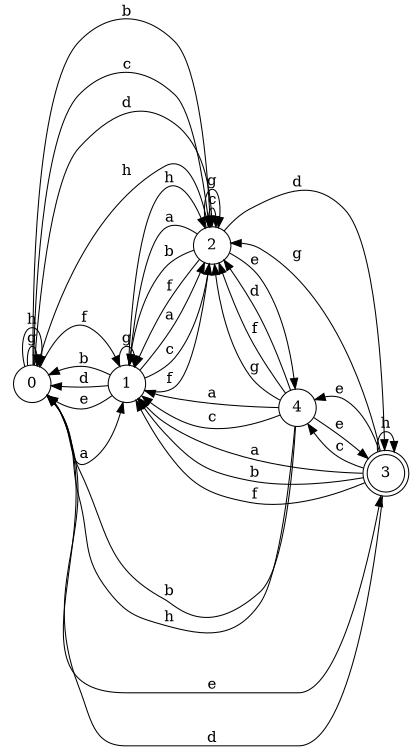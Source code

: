 digraph n4_9 {
__start0 [label="" shape="none"];

rankdir=LR;
size="8,5";

s0 [style="filled", color="black", fillcolor="white" shape="circle", label="0"];
s1 [style="filled", color="black", fillcolor="white" shape="circle", label="1"];
s2 [style="filled", color="black", fillcolor="white" shape="circle", label="2"];
s3 [style="rounded,filled", color="black", fillcolor="white" shape="doublecircle", label="3"];
s4 [style="filled", color="black", fillcolor="white" shape="circle", label="4"];
s0 -> s1 [label="a"];
s0 -> s2 [label="b"];
s0 -> s2 [label="c"];
s0 -> s2 [label="d"];
s0 -> s3 [label="e"];
s0 -> s1 [label="f"];
s0 -> s0 [label="g"];
s0 -> s0 [label="h"];
s1 -> s2 [label="a"];
s1 -> s0 [label="b"];
s1 -> s2 [label="c"];
s1 -> s0 [label="d"];
s1 -> s0 [label="e"];
s1 -> s2 [label="f"];
s1 -> s1 [label="g"];
s1 -> s2 [label="h"];
s2 -> s1 [label="a"];
s2 -> s1 [label="b"];
s2 -> s2 [label="c"];
s2 -> s3 [label="d"];
s2 -> s4 [label="e"];
s2 -> s1 [label="f"];
s2 -> s2 [label="g"];
s2 -> s0 [label="h"];
s3 -> s1 [label="a"];
s3 -> s1 [label="b"];
s3 -> s4 [label="c"];
s3 -> s0 [label="d"];
s3 -> s4 [label="e"];
s3 -> s1 [label="f"];
s3 -> s2 [label="g"];
s3 -> s3 [label="h"];
s4 -> s1 [label="a"];
s4 -> s0 [label="b"];
s4 -> s1 [label="c"];
s4 -> s2 [label="d"];
s4 -> s3 [label="e"];
s4 -> s2 [label="f"];
s4 -> s2 [label="g"];
s4 -> s0 [label="h"];

}